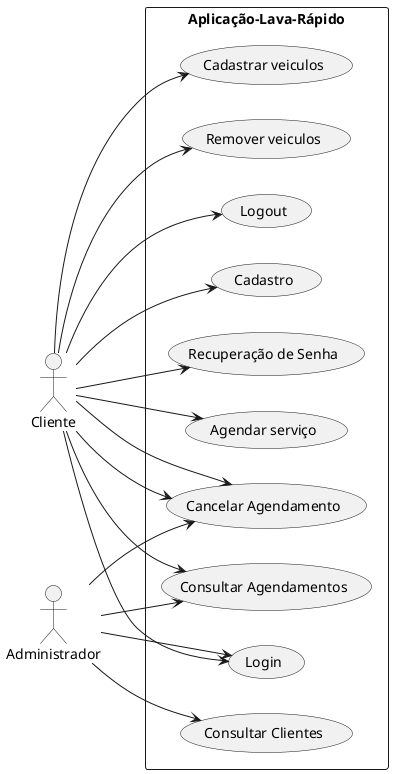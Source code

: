 @startuml
left to right direction
actor "Cliente" as cliente
actor "Administrador" as administrador
rectangle Aplicação-Lava-Rápido {
  usecase "Login" as login
  usecase "Logout" as logout
  usecase "Cadastro" as cadastro
  usecase "Recuperação de Senha" as recuperacao
  usecase "Agendar serviço" as agendamento
  usecase "Cancelar Agendamento" as cancelarAgendamento
  usecase "Cadastrar veiculos" as veiculos
  usecase "Remover veiculos" as remov_veiculos
  'usecase "Consultar Serviços" as consultarServicos
  'usecase "Alterar Agendamento" as alterarAgendamento
  usecase "Consultar Agendamentos" as consultarAgendamentos
  usecase "Consultar Clientes" as consultarClientes
  'usecase "Cadastrar cartão" as cartoes
  'usecase "Remover cartão" as remov_cartoes



}

cliente --> login
cliente --> logout
cliente --> cadastro
cliente --> agendamento
'cliente --> alterarAgendamento
cliente --> cancelarAgendamento
cliente --> recuperacao
cliente --> cancelarAgendamento
'cliente --> consultarServicos
cliente --> consultarAgendamentos
cliente --> veiculos
cliente --> remov_veiculos
'cliente --> cartoes
'cliente --> remov_cartoes


administrador --> consultarAgendamentos
administrador --> consultarClientes
administrador --> cancelarAgendamento
administrador --> login
'administrador -->alterarAgendamento
@enduml